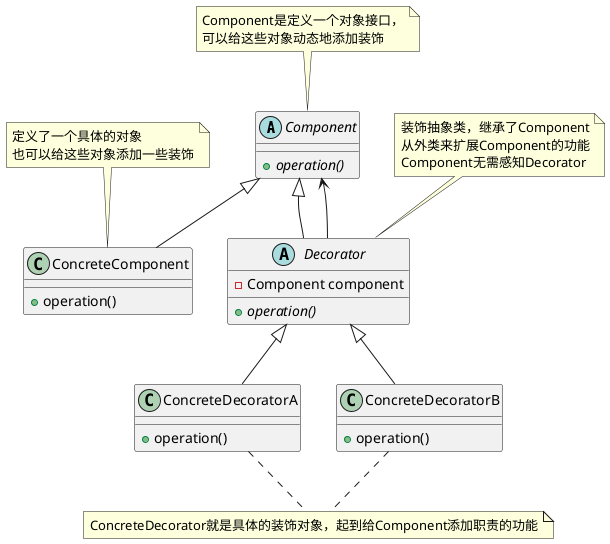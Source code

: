 @startuml decorator_pattern
abstract class Component {
 +{abstract} operation()
}

class ConcreteComponent extends Component{
 +operation()
}

abstract class Decorator extends Component{
 -Component component
 +{abstract} operation()
}

class ConcreteDecoratorA extends Decorator{
 +operation()
}

class ConcreteDecoratorB extends Decorator {
 +operation()
}

Decorator --> Component

note top of Component
  Component是定义一个对象接口，
  可以给这些对象动态地添加装饰
end note

note top of ConcreteComponent
  定义了一个具体的对象
  也可以给这些对象添加一些装饰
end note

note top of Decorator
  装饰抽象类，继承了Component
  从外类来扩展Component的功能
  Component无需感知Decorator
end note

note "ConcreteDecorator就是具体的装饰对象，起到给Component添加职责的功能" as Note1
ConcreteDecoratorA .. Note1
ConcreteDecoratorB .. Note1


@endumld